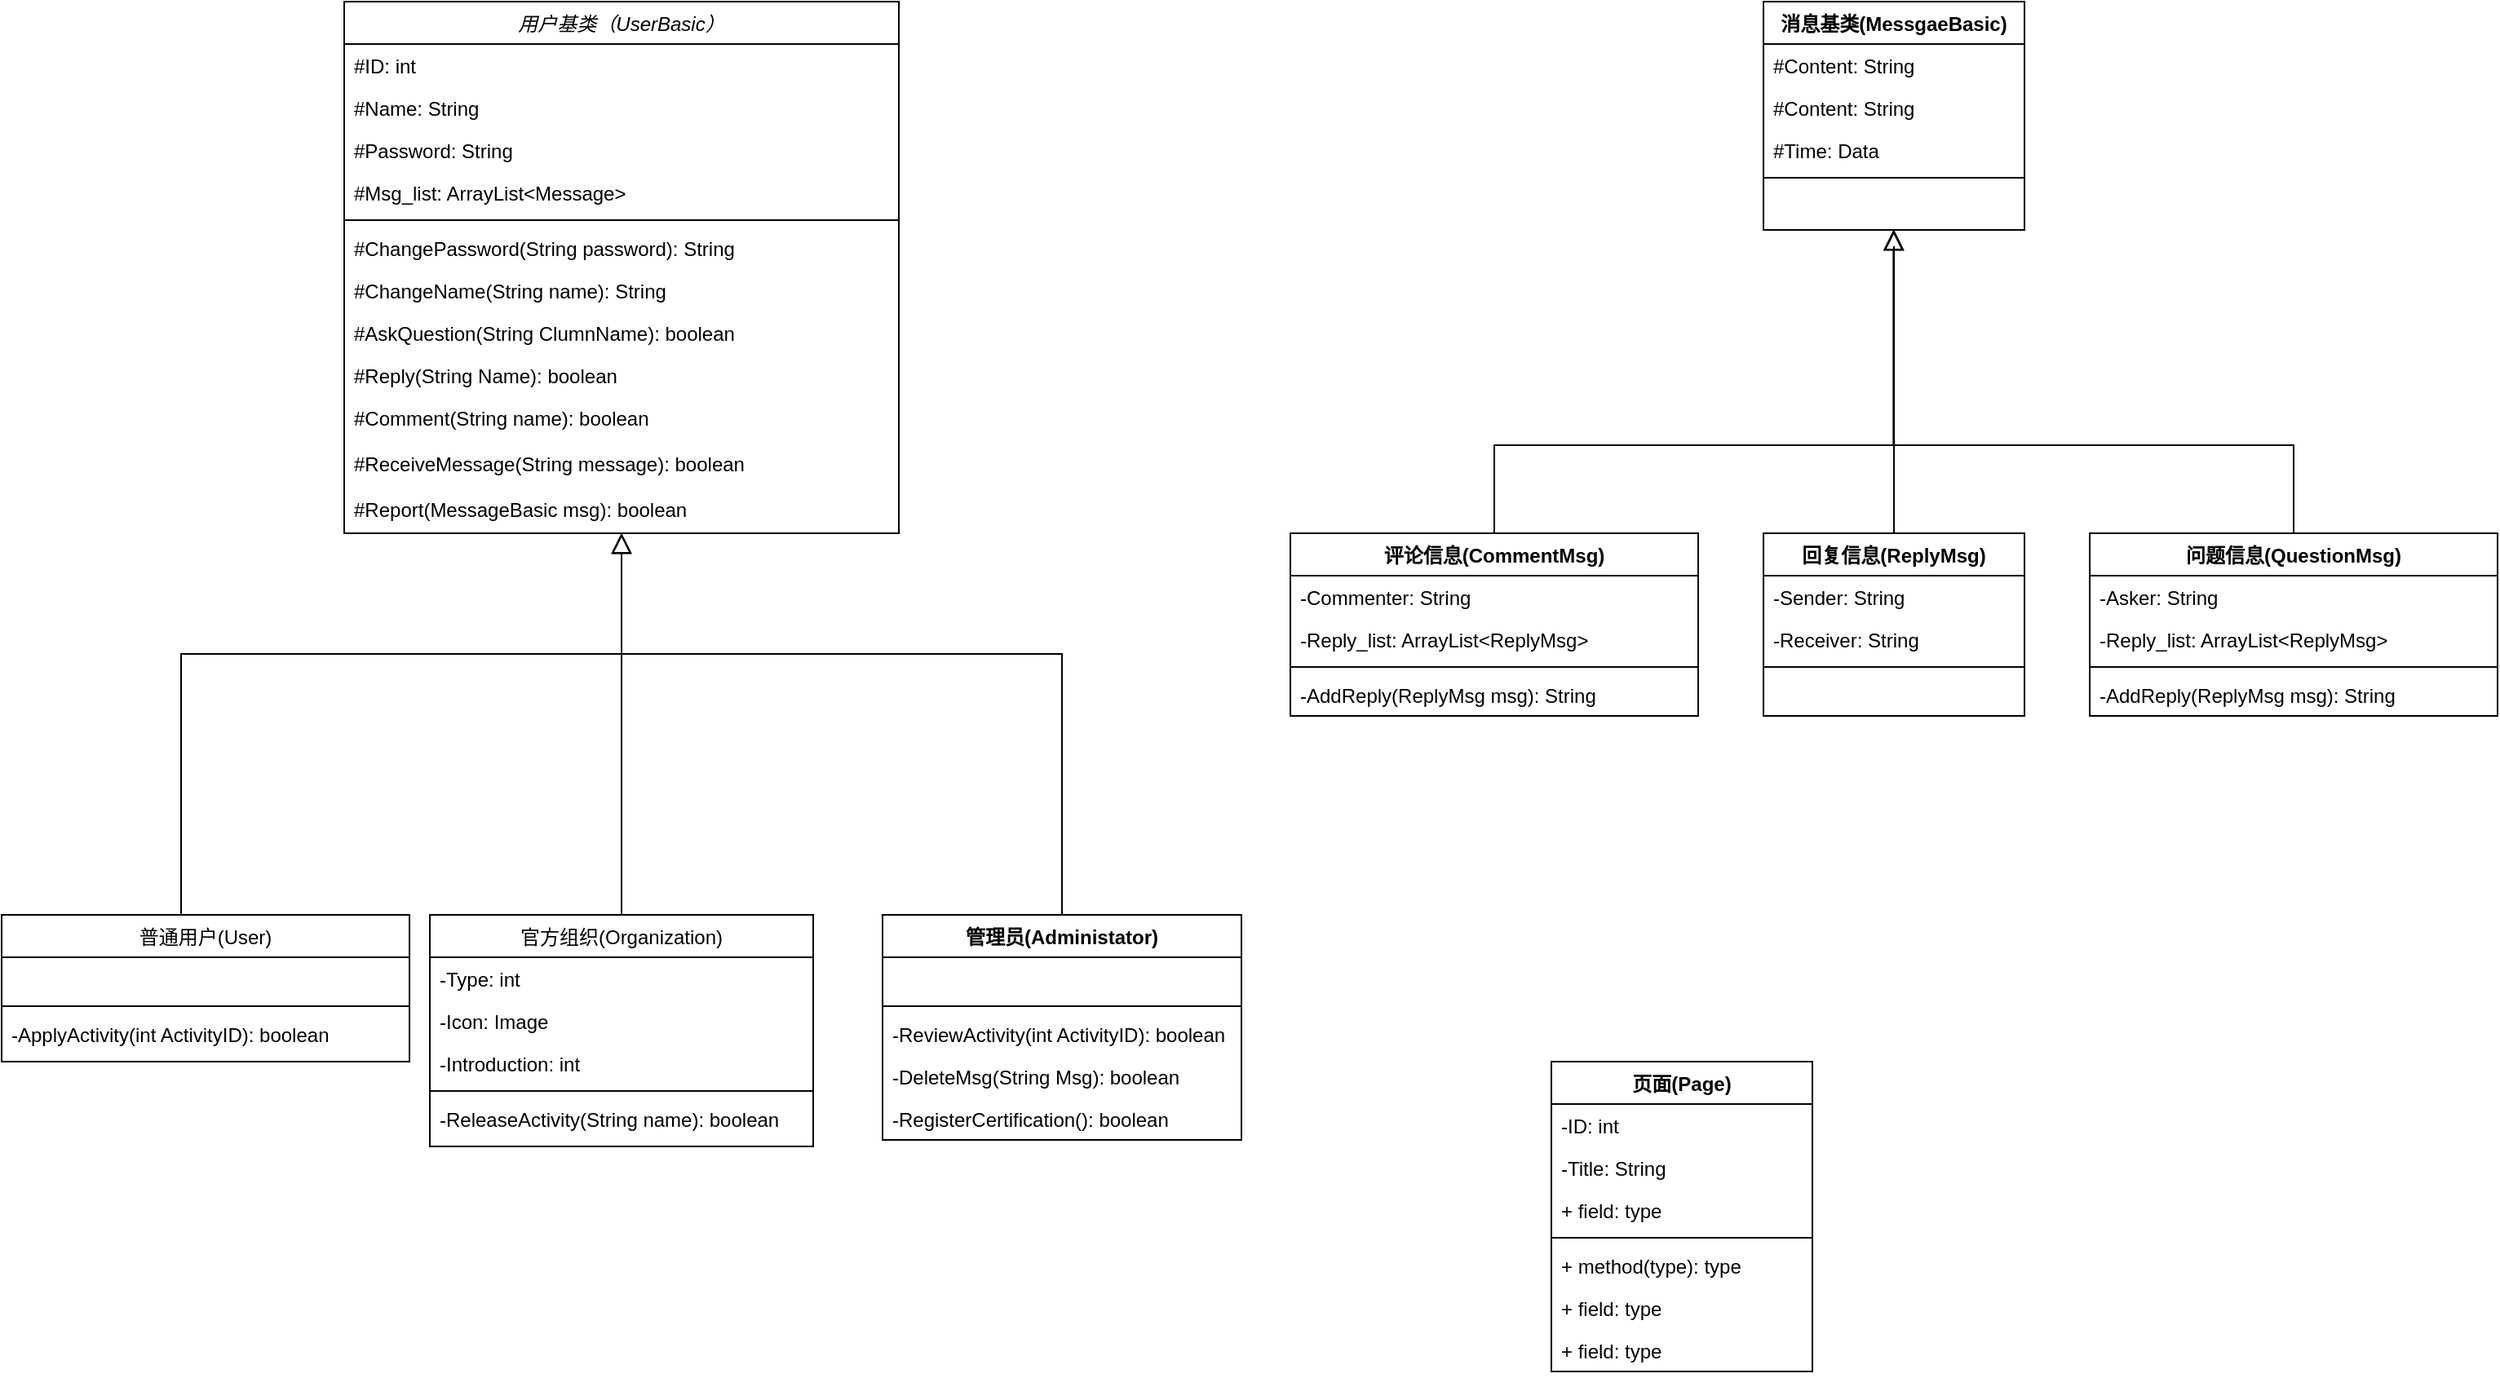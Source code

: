 <mxfile version="14.1.8" type="github">
  <diagram id="C5RBs43oDa-KdzZeNtuy" name="Page-1">
    <mxGraphModel dx="830" dy="1762" grid="1" gridSize="10" guides="1" tooltips="1" connect="1" arrows="1" fold="1" page="1" pageScale="1" pageWidth="827" pageHeight="1169" math="0" shadow="0">
      <root>
        <mxCell id="WIyWlLk6GJQsqaUBKTNV-0" />
        <mxCell id="WIyWlLk6GJQsqaUBKTNV-1" parent="WIyWlLk6GJQsqaUBKTNV-0" />
        <mxCell id="zkfFHV4jXpPFQw0GAbJ--0" value="用户基类（UserBasic）" style="swimlane;fontStyle=2;align=center;verticalAlign=top;childLayout=stackLayout;horizontal=1;startSize=26;horizontalStack=0;resizeParent=1;resizeLast=0;collapsible=1;marginBottom=0;rounded=0;shadow=0;strokeWidth=1;" parent="WIyWlLk6GJQsqaUBKTNV-1" vertex="1">
          <mxGeometry x="210" y="-250" width="340" height="326" as="geometry">
            <mxRectangle x="220" y="120" width="160" height="26" as="alternateBounds" />
          </mxGeometry>
        </mxCell>
        <mxCell id="zkfFHV4jXpPFQw0GAbJ--1" value="#ID: int" style="text;align=left;verticalAlign=top;spacingLeft=4;spacingRight=4;overflow=hidden;rotatable=0;points=[[0,0.5],[1,0.5]];portConstraint=eastwest;" parent="zkfFHV4jXpPFQw0GAbJ--0" vertex="1">
          <mxGeometry y="26" width="340" height="26" as="geometry" />
        </mxCell>
        <mxCell id="zkfFHV4jXpPFQw0GAbJ--2" value="#Name: String" style="text;align=left;verticalAlign=top;spacingLeft=4;spacingRight=4;overflow=hidden;rotatable=0;points=[[0,0.5],[1,0.5]];portConstraint=eastwest;rounded=0;shadow=0;html=0;" parent="zkfFHV4jXpPFQw0GAbJ--0" vertex="1">
          <mxGeometry y="52" width="340" height="26" as="geometry" />
        </mxCell>
        <mxCell id="zkfFHV4jXpPFQw0GAbJ--3" value="#Password: String&#xa;" style="text;align=left;verticalAlign=top;spacingLeft=4;spacingRight=4;overflow=hidden;rotatable=0;points=[[0,0.5],[1,0.5]];portConstraint=eastwest;rounded=0;shadow=0;html=0;" parent="zkfFHV4jXpPFQw0GAbJ--0" vertex="1">
          <mxGeometry y="78" width="340" height="26" as="geometry" />
        </mxCell>
        <mxCell id="-5IgXfbIaISnNNIaE_9y-21" value="#Msg_list: ArrayList&lt;Message&gt;" style="text;strokeColor=none;fillColor=none;align=left;verticalAlign=top;spacingLeft=4;spacingRight=4;overflow=hidden;rotatable=0;points=[[0,0.5],[1,0.5]];portConstraint=eastwest;" vertex="1" parent="zkfFHV4jXpPFQw0GAbJ--0">
          <mxGeometry y="104" width="340" height="26" as="geometry" />
        </mxCell>
        <mxCell id="zkfFHV4jXpPFQw0GAbJ--4" value="" style="line;html=1;strokeWidth=1;align=left;verticalAlign=middle;spacingTop=-1;spacingLeft=3;spacingRight=3;rotatable=0;labelPosition=right;points=[];portConstraint=eastwest;" parent="zkfFHV4jXpPFQw0GAbJ--0" vertex="1">
          <mxGeometry y="130" width="340" height="8" as="geometry" />
        </mxCell>
        <mxCell id="zkfFHV4jXpPFQw0GAbJ--5" value="#ChangePassword(String password): String" style="text;align=left;verticalAlign=top;spacingLeft=4;spacingRight=4;overflow=hidden;rotatable=0;points=[[0,0.5],[1,0.5]];portConstraint=eastwest;" parent="zkfFHV4jXpPFQw0GAbJ--0" vertex="1">
          <mxGeometry y="138" width="340" height="26" as="geometry" />
        </mxCell>
        <mxCell id="-5IgXfbIaISnNNIaE_9y-0" value="#ChangeName(String name): String&#xa;" style="text;align=left;verticalAlign=top;spacingLeft=4;spacingRight=4;overflow=hidden;rotatable=0;points=[[0,0.5],[1,0.5]];portConstraint=eastwest;rounded=0;shadow=0;html=0;" vertex="1" parent="zkfFHV4jXpPFQw0GAbJ--0">
          <mxGeometry y="164" width="340" height="26" as="geometry" />
        </mxCell>
        <mxCell id="-5IgXfbIaISnNNIaE_9y-30" value="#AskQuestion(String ClumnName): boolean&#xa;" style="text;align=left;verticalAlign=top;spacingLeft=4;spacingRight=4;overflow=hidden;rotatable=0;points=[[0,0.5],[1,0.5]];portConstraint=eastwest;rounded=0;shadow=0;html=0;" vertex="1" parent="zkfFHV4jXpPFQw0GAbJ--0">
          <mxGeometry y="190" width="340" height="26" as="geometry" />
        </mxCell>
        <mxCell id="-5IgXfbIaISnNNIaE_9y-31" value="#Reply(String Name): boolean" style="text;align=left;verticalAlign=top;spacingLeft=4;spacingRight=4;overflow=hidden;rotatable=0;points=[[0,0.5],[1,0.5]];portConstraint=eastwest;rounded=0;shadow=0;html=0;" vertex="1" parent="zkfFHV4jXpPFQw0GAbJ--0">
          <mxGeometry y="216" width="340" height="26" as="geometry" />
        </mxCell>
        <mxCell id="-5IgXfbIaISnNNIaE_9y-32" value="#Comment(String name): boolean&#xa;" style="text;align=left;verticalAlign=top;spacingLeft=4;spacingRight=4;overflow=hidden;rotatable=0;points=[[0,0.5],[1,0.5]];portConstraint=eastwest;rounded=0;shadow=0;html=0;" vertex="1" parent="zkfFHV4jXpPFQw0GAbJ--0">
          <mxGeometry y="242" width="340" height="28" as="geometry" />
        </mxCell>
        <mxCell id="-5IgXfbIaISnNNIaE_9y-33" value="#ReceiveMessage(String message): boolean&#xa;" style="text;align=left;verticalAlign=top;spacingLeft=4;spacingRight=4;overflow=hidden;rotatable=0;points=[[0,0.5],[1,0.5]];portConstraint=eastwest;rounded=0;shadow=0;html=0;" vertex="1" parent="zkfFHV4jXpPFQw0GAbJ--0">
          <mxGeometry y="270" width="340" height="28" as="geometry" />
        </mxCell>
        <mxCell id="-5IgXfbIaISnNNIaE_9y-34" value="#Report(MessageBasic msg): boolean&#xa;" style="text;align=left;verticalAlign=top;spacingLeft=4;spacingRight=4;overflow=hidden;rotatable=0;points=[[0,0.5],[1,0.5]];portConstraint=eastwest;rounded=0;shadow=0;html=0;" vertex="1" parent="zkfFHV4jXpPFQw0GAbJ--0">
          <mxGeometry y="298" width="340" height="28" as="geometry" />
        </mxCell>
        <mxCell id="zkfFHV4jXpPFQw0GAbJ--6" value="普通用户(User)" style="swimlane;fontStyle=0;align=center;verticalAlign=top;childLayout=stackLayout;horizontal=1;startSize=26;horizontalStack=0;resizeParent=1;resizeLast=0;collapsible=1;marginBottom=0;rounded=0;shadow=0;strokeWidth=1;" parent="WIyWlLk6GJQsqaUBKTNV-1" vertex="1">
          <mxGeometry y="310" width="250" height="90" as="geometry">
            <mxRectangle x="130" y="380" width="160" height="26" as="alternateBounds" />
          </mxGeometry>
        </mxCell>
        <mxCell id="zkfFHV4jXpPFQw0GAbJ--8" value=" " style="text;align=left;verticalAlign=top;spacingLeft=4;spacingRight=4;overflow=hidden;rotatable=0;points=[[0,0.5],[1,0.5]];portConstraint=eastwest;rounded=0;shadow=0;html=0;" parent="zkfFHV4jXpPFQw0GAbJ--6" vertex="1">
          <mxGeometry y="26" width="250" height="26" as="geometry" />
        </mxCell>
        <mxCell id="zkfFHV4jXpPFQw0GAbJ--9" value="" style="line;html=1;strokeWidth=1;align=left;verticalAlign=middle;spacingTop=-1;spacingLeft=3;spacingRight=3;rotatable=0;labelPosition=right;points=[];portConstraint=eastwest;" parent="zkfFHV4jXpPFQw0GAbJ--6" vertex="1">
          <mxGeometry y="52" width="250" height="8" as="geometry" />
        </mxCell>
        <mxCell id="zkfFHV4jXpPFQw0GAbJ--10" value="-ApplyActivity(int ActivityID): boolean" style="text;align=left;verticalAlign=top;spacingLeft=4;spacingRight=4;overflow=hidden;rotatable=0;points=[[0,0.5],[1,0.5]];portConstraint=eastwest;fontStyle=0" parent="zkfFHV4jXpPFQw0GAbJ--6" vertex="1">
          <mxGeometry y="60" width="250" height="26" as="geometry" />
        </mxCell>
        <mxCell id="zkfFHV4jXpPFQw0GAbJ--12" value="" style="endArrow=block;endSize=10;endFill=0;shadow=0;strokeWidth=1;rounded=0;edgeStyle=elbowEdgeStyle;elbow=vertical;" parent="WIyWlLk6GJQsqaUBKTNV-1" source="zkfFHV4jXpPFQw0GAbJ--6" target="zkfFHV4jXpPFQw0GAbJ--0" edge="1">
          <mxGeometry width="160" relative="1" as="geometry">
            <mxPoint x="200" y="203" as="sourcePoint" />
            <mxPoint x="200" y="203" as="targetPoint" />
            <Array as="points">
              <mxPoint x="110" y="150" />
            </Array>
          </mxGeometry>
        </mxCell>
        <mxCell id="zkfFHV4jXpPFQw0GAbJ--13" value="官方组织(Organization)" style="swimlane;fontStyle=0;align=center;verticalAlign=top;childLayout=stackLayout;horizontal=1;startSize=26;horizontalStack=0;resizeParent=1;resizeLast=0;collapsible=1;marginBottom=0;rounded=0;shadow=0;strokeWidth=1;" parent="WIyWlLk6GJQsqaUBKTNV-1" vertex="1">
          <mxGeometry x="262.5" y="310" width="235" height="142" as="geometry">
            <mxRectangle x="340" y="380" width="170" height="26" as="alternateBounds" />
          </mxGeometry>
        </mxCell>
        <mxCell id="zkfFHV4jXpPFQw0GAbJ--14" value="-Type: int" style="text;align=left;verticalAlign=top;spacingLeft=4;spacingRight=4;overflow=hidden;rotatable=0;points=[[0,0.5],[1,0.5]];portConstraint=eastwest;" parent="zkfFHV4jXpPFQw0GAbJ--13" vertex="1">
          <mxGeometry y="26" width="235" height="26" as="geometry" />
        </mxCell>
        <mxCell id="-5IgXfbIaISnNNIaE_9y-39" value="-Icon: Image" style="text;align=left;verticalAlign=top;spacingLeft=4;spacingRight=4;overflow=hidden;rotatable=0;points=[[0,0.5],[1,0.5]];portConstraint=eastwest;" vertex="1" parent="zkfFHV4jXpPFQw0GAbJ--13">
          <mxGeometry y="52" width="235" height="26" as="geometry" />
        </mxCell>
        <mxCell id="-5IgXfbIaISnNNIaE_9y-38" value="-Introduction: int" style="text;align=left;verticalAlign=top;spacingLeft=4;spacingRight=4;overflow=hidden;rotatable=0;points=[[0,0.5],[1,0.5]];portConstraint=eastwest;" vertex="1" parent="zkfFHV4jXpPFQw0GAbJ--13">
          <mxGeometry y="78" width="235" height="26" as="geometry" />
        </mxCell>
        <mxCell id="zkfFHV4jXpPFQw0GAbJ--15" value="" style="line;html=1;strokeWidth=1;align=left;verticalAlign=middle;spacingTop=-1;spacingLeft=3;spacingRight=3;rotatable=0;labelPosition=right;points=[];portConstraint=eastwest;" parent="zkfFHV4jXpPFQw0GAbJ--13" vertex="1">
          <mxGeometry y="104" width="235" height="8" as="geometry" />
        </mxCell>
        <mxCell id="-5IgXfbIaISnNNIaE_9y-35" value="-ReleaseActivity(String name): boolean" style="text;align=left;verticalAlign=top;spacingLeft=4;spacingRight=4;overflow=hidden;rotatable=0;points=[[0,0.5],[1,0.5]];portConstraint=eastwest;" vertex="1" parent="zkfFHV4jXpPFQw0GAbJ--13">
          <mxGeometry y="112" width="235" height="30" as="geometry" />
        </mxCell>
        <mxCell id="zkfFHV4jXpPFQw0GAbJ--16" value="" style="endArrow=block;endSize=10;endFill=0;shadow=0;strokeWidth=1;rounded=0;edgeStyle=elbowEdgeStyle;elbow=vertical;" parent="WIyWlLk6GJQsqaUBKTNV-1" source="zkfFHV4jXpPFQw0GAbJ--13" target="-5IgXfbIaISnNNIaE_9y-34" edge="1">
          <mxGeometry width="160" relative="1" as="geometry">
            <mxPoint x="210" y="373" as="sourcePoint" />
            <mxPoint x="380" y="290" as="targetPoint" />
          </mxGeometry>
        </mxCell>
        <mxCell id="-5IgXfbIaISnNNIaE_9y-24" value="" style="endArrow=block;endSize=10;endFill=0;shadow=0;strokeWidth=1;rounded=0;edgeStyle=elbowEdgeStyle;elbow=vertical;entryX=0.5;entryY=1;entryDx=0;entryDy=0;exitX=0.5;exitY=0;exitDx=0;exitDy=0;" edge="1" parent="WIyWlLk6GJQsqaUBKTNV-1" source="-5IgXfbIaISnNNIaE_9y-25" target="zkfFHV4jXpPFQw0GAbJ--0">
          <mxGeometry width="160" relative="1" as="geometry">
            <mxPoint x="570" y="360" as="sourcePoint" />
            <mxPoint x="414" y="306" as="targetPoint" />
            <Array as="points">
              <mxPoint x="520" y="150" />
              <mxPoint x="530" y="290" />
              <mxPoint x="500" y="333" />
            </Array>
          </mxGeometry>
        </mxCell>
        <mxCell id="-5IgXfbIaISnNNIaE_9y-25" value="管理员(Administator)" style="swimlane;fontStyle=1;align=center;verticalAlign=top;childLayout=stackLayout;horizontal=1;startSize=26;horizontalStack=0;resizeParent=1;resizeParentMax=0;resizeLast=0;collapsible=1;marginBottom=0;" vertex="1" parent="WIyWlLk6GJQsqaUBKTNV-1">
          <mxGeometry x="540" y="310" width="220" height="138" as="geometry" />
        </mxCell>
        <mxCell id="-5IgXfbIaISnNNIaE_9y-26" value=" " style="text;strokeColor=none;fillColor=none;align=left;verticalAlign=top;spacingLeft=4;spacingRight=4;overflow=hidden;rotatable=0;points=[[0,0.5],[1,0.5]];portConstraint=eastwest;" vertex="1" parent="-5IgXfbIaISnNNIaE_9y-25">
          <mxGeometry y="26" width="220" height="26" as="geometry" />
        </mxCell>
        <mxCell id="-5IgXfbIaISnNNIaE_9y-27" value="" style="line;strokeWidth=1;fillColor=none;align=left;verticalAlign=middle;spacingTop=-1;spacingLeft=3;spacingRight=3;rotatable=0;labelPosition=right;points=[];portConstraint=eastwest;" vertex="1" parent="-5IgXfbIaISnNNIaE_9y-25">
          <mxGeometry y="52" width="220" height="8" as="geometry" />
        </mxCell>
        <mxCell id="-5IgXfbIaISnNNIaE_9y-28" value="-ReviewActivity(int ActivityID): boolean" style="text;strokeColor=none;fillColor=none;align=left;verticalAlign=top;spacingLeft=4;spacingRight=4;overflow=hidden;rotatable=0;points=[[0,0.5],[1,0.5]];portConstraint=eastwest;" vertex="1" parent="-5IgXfbIaISnNNIaE_9y-25">
          <mxGeometry y="60" width="220" height="26" as="geometry" />
        </mxCell>
        <mxCell id="-5IgXfbIaISnNNIaE_9y-40" value="-DeleteMsg(String Msg): boolean" style="text;strokeColor=none;fillColor=none;align=left;verticalAlign=top;spacingLeft=4;spacingRight=4;overflow=hidden;rotatable=0;points=[[0,0.5],[1,0.5]];portConstraint=eastwest;" vertex="1" parent="-5IgXfbIaISnNNIaE_9y-25">
          <mxGeometry y="86" width="220" height="26" as="geometry" />
        </mxCell>
        <mxCell id="-5IgXfbIaISnNNIaE_9y-41" value="-RegisterCertification(): boolean" style="text;strokeColor=none;fillColor=none;align=left;verticalAlign=top;spacingLeft=4;spacingRight=4;overflow=hidden;rotatable=0;points=[[0,0.5],[1,0.5]];portConstraint=eastwest;" vertex="1" parent="-5IgXfbIaISnNNIaE_9y-25">
          <mxGeometry y="112" width="220" height="26" as="geometry" />
        </mxCell>
        <mxCell id="-5IgXfbIaISnNNIaE_9y-42" value="消息基类(MessgaeBasic)" style="swimlane;fontStyle=1;align=center;verticalAlign=top;childLayout=stackLayout;horizontal=1;startSize=26;horizontalStack=0;resizeParent=1;resizeParentMax=0;resizeLast=0;collapsible=1;marginBottom=0;" vertex="1" parent="WIyWlLk6GJQsqaUBKTNV-1">
          <mxGeometry x="1080" y="-250" width="160" height="140" as="geometry" />
        </mxCell>
        <mxCell id="-5IgXfbIaISnNNIaE_9y-43" value="#Content: String" style="text;strokeColor=none;fillColor=none;align=left;verticalAlign=top;spacingLeft=4;spacingRight=4;overflow=hidden;rotatable=0;points=[[0,0.5],[1,0.5]];portConstraint=eastwest;" vertex="1" parent="-5IgXfbIaISnNNIaE_9y-42">
          <mxGeometry y="26" width="160" height="26" as="geometry" />
        </mxCell>
        <mxCell id="-5IgXfbIaISnNNIaE_9y-47" value="#Content: String" style="text;strokeColor=none;fillColor=none;align=left;verticalAlign=top;spacingLeft=4;spacingRight=4;overflow=hidden;rotatable=0;points=[[0,0.5],[1,0.5]];portConstraint=eastwest;" vertex="1" parent="-5IgXfbIaISnNNIaE_9y-42">
          <mxGeometry y="52" width="160" height="26" as="geometry" />
        </mxCell>
        <mxCell id="-5IgXfbIaISnNNIaE_9y-48" value="#Time: Data" style="text;strokeColor=none;fillColor=none;align=left;verticalAlign=top;spacingLeft=4;spacingRight=4;overflow=hidden;rotatable=0;points=[[0,0.5],[1,0.5]];portConstraint=eastwest;" vertex="1" parent="-5IgXfbIaISnNNIaE_9y-42">
          <mxGeometry y="78" width="160" height="26" as="geometry" />
        </mxCell>
        <mxCell id="-5IgXfbIaISnNNIaE_9y-44" value="" style="line;strokeWidth=1;fillColor=none;align=left;verticalAlign=middle;spacingTop=-1;spacingLeft=3;spacingRight=3;rotatable=0;labelPosition=right;points=[];portConstraint=eastwest;" vertex="1" parent="-5IgXfbIaISnNNIaE_9y-42">
          <mxGeometry y="104" width="160" height="8" as="geometry" />
        </mxCell>
        <mxCell id="-5IgXfbIaISnNNIaE_9y-45" value=" " style="text;strokeColor=none;fillColor=none;align=left;verticalAlign=top;spacingLeft=4;spacingRight=4;overflow=hidden;rotatable=0;points=[[0,0.5],[1,0.5]];portConstraint=eastwest;" vertex="1" parent="-5IgXfbIaISnNNIaE_9y-42">
          <mxGeometry y="112" width="160" height="28" as="geometry" />
        </mxCell>
        <mxCell id="-5IgXfbIaISnNNIaE_9y-49" value="" style="endArrow=block;endSize=10;endFill=0;shadow=0;strokeWidth=1;rounded=0;edgeStyle=elbowEdgeStyle;elbow=vertical;exitX=0.5;exitY=0;exitDx=0;exitDy=0;" edge="1" parent="WIyWlLk6GJQsqaUBKTNV-1" source="-5IgXfbIaISnNNIaE_9y-62">
          <mxGeometry width="160" relative="1" as="geometry">
            <mxPoint x="1360" y="30" as="sourcePoint" />
            <mxPoint x="1160" y="-110" as="targetPoint" />
            <Array as="points">
              <mxPoint x="1380" y="22" />
              <mxPoint x="1350" y="65" />
            </Array>
          </mxGeometry>
        </mxCell>
        <mxCell id="-5IgXfbIaISnNNIaE_9y-50" value="" style="endArrow=block;endSize=10;endFill=0;shadow=0;strokeWidth=1;rounded=0;edgeStyle=elbowEdgeStyle;elbow=vertical;exitX=0.5;exitY=0;exitDx=0;exitDy=0;" edge="1" parent="WIyWlLk6GJQsqaUBKTNV-1" source="-5IgXfbIaISnNNIaE_9y-57" target="-5IgXfbIaISnNNIaE_9y-45">
          <mxGeometry width="160" relative="1" as="geometry">
            <mxPoint x="1160" y="70" as="sourcePoint" />
            <mxPoint x="1159" y="-109" as="targetPoint" />
            <Array as="points">
              <mxPoint x="1160" y="-100" />
              <mxPoint x="1240" y="134" />
              <mxPoint x="1210" y="177" />
            </Array>
          </mxGeometry>
        </mxCell>
        <mxCell id="-5IgXfbIaISnNNIaE_9y-51" value="" style="endArrow=block;endSize=10;endFill=0;shadow=0;strokeWidth=1;rounded=0;edgeStyle=elbowEdgeStyle;elbow=vertical;entryX=0.498;entryY=1;entryDx=0;entryDy=0;entryPerimeter=0;exitX=0.5;exitY=0;exitDx=0;exitDy=0;" edge="1" parent="WIyWlLk6GJQsqaUBKTNV-1" source="-5IgXfbIaISnNNIaE_9y-52" target="-5IgXfbIaISnNNIaE_9y-45">
          <mxGeometry width="160" relative="1" as="geometry">
            <mxPoint x="960" y="70" as="sourcePoint" />
            <mxPoint x="1160" y="-110" as="targetPoint" />
            <Array as="points">
              <mxPoint x="1190" y="22" />
              <mxPoint x="1250" y="144" />
              <mxPoint x="1220" y="187" />
            </Array>
          </mxGeometry>
        </mxCell>
        <mxCell id="-5IgXfbIaISnNNIaE_9y-52" value="评论信息(CommentMsg)" style="swimlane;fontStyle=1;align=center;verticalAlign=top;childLayout=stackLayout;horizontal=1;startSize=26;horizontalStack=0;resizeParent=1;resizeParentMax=0;resizeLast=0;collapsible=1;marginBottom=0;" vertex="1" parent="WIyWlLk6GJQsqaUBKTNV-1">
          <mxGeometry x="790" y="76" width="250" height="112" as="geometry" />
        </mxCell>
        <mxCell id="-5IgXfbIaISnNNIaE_9y-53" value="-Commenter: String" style="text;strokeColor=none;fillColor=none;align=left;verticalAlign=top;spacingLeft=4;spacingRight=4;overflow=hidden;rotatable=0;points=[[0,0.5],[1,0.5]];portConstraint=eastwest;" vertex="1" parent="-5IgXfbIaISnNNIaE_9y-52">
          <mxGeometry y="26" width="250" height="26" as="geometry" />
        </mxCell>
        <mxCell id="-5IgXfbIaISnNNIaE_9y-56" value="-Reply_list: ArrayList&lt;ReplyMsg&gt;" style="text;strokeColor=none;fillColor=none;align=left;verticalAlign=top;spacingLeft=4;spacingRight=4;overflow=hidden;rotatable=0;points=[[0,0.5],[1,0.5]];portConstraint=eastwest;" vertex="1" parent="-5IgXfbIaISnNNIaE_9y-52">
          <mxGeometry y="52" width="250" height="26" as="geometry" />
        </mxCell>
        <mxCell id="-5IgXfbIaISnNNIaE_9y-54" value="" style="line;strokeWidth=1;fillColor=none;align=left;verticalAlign=middle;spacingTop=-1;spacingLeft=3;spacingRight=3;rotatable=0;labelPosition=right;points=[];portConstraint=eastwest;" vertex="1" parent="-5IgXfbIaISnNNIaE_9y-52">
          <mxGeometry y="78" width="250" height="8" as="geometry" />
        </mxCell>
        <mxCell id="-5IgXfbIaISnNNIaE_9y-55" value="-AddReply(ReplyMsg msg): String" style="text;strokeColor=none;fillColor=none;align=left;verticalAlign=top;spacingLeft=4;spacingRight=4;overflow=hidden;rotatable=0;points=[[0,0.5],[1,0.5]];portConstraint=eastwest;" vertex="1" parent="-5IgXfbIaISnNNIaE_9y-52">
          <mxGeometry y="86" width="250" height="26" as="geometry" />
        </mxCell>
        <mxCell id="-5IgXfbIaISnNNIaE_9y-57" value="回复信息(ReplyMsg)" style="swimlane;fontStyle=1;align=center;verticalAlign=top;childLayout=stackLayout;horizontal=1;startSize=26;horizontalStack=0;resizeParent=1;resizeParentMax=0;resizeLast=0;collapsible=1;marginBottom=0;" vertex="1" parent="WIyWlLk6GJQsqaUBKTNV-1">
          <mxGeometry x="1080" y="76" width="160" height="112" as="geometry" />
        </mxCell>
        <mxCell id="-5IgXfbIaISnNNIaE_9y-58" value="-Sender: String&#xa;" style="text;strokeColor=none;fillColor=none;align=left;verticalAlign=top;spacingLeft=4;spacingRight=4;overflow=hidden;rotatable=0;points=[[0,0.5],[1,0.5]];portConstraint=eastwest;" vertex="1" parent="-5IgXfbIaISnNNIaE_9y-57">
          <mxGeometry y="26" width="160" height="26" as="geometry" />
        </mxCell>
        <mxCell id="-5IgXfbIaISnNNIaE_9y-61" value="-Receiver: String&#xa;" style="text;strokeColor=none;fillColor=none;align=left;verticalAlign=top;spacingLeft=4;spacingRight=4;overflow=hidden;rotatable=0;points=[[0,0.5],[1,0.5]];portConstraint=eastwest;" vertex="1" parent="-5IgXfbIaISnNNIaE_9y-57">
          <mxGeometry y="52" width="160" height="26" as="geometry" />
        </mxCell>
        <mxCell id="-5IgXfbIaISnNNIaE_9y-59" value="" style="line;strokeWidth=1;fillColor=none;align=left;verticalAlign=middle;spacingTop=-1;spacingLeft=3;spacingRight=3;rotatable=0;labelPosition=right;points=[];portConstraint=eastwest;" vertex="1" parent="-5IgXfbIaISnNNIaE_9y-57">
          <mxGeometry y="78" width="160" height="8" as="geometry" />
        </mxCell>
        <mxCell id="-5IgXfbIaISnNNIaE_9y-60" value=" " style="text;strokeColor=none;fillColor=none;align=left;verticalAlign=top;spacingLeft=4;spacingRight=4;overflow=hidden;rotatable=0;points=[[0,0.5],[1,0.5]];portConstraint=eastwest;" vertex="1" parent="-5IgXfbIaISnNNIaE_9y-57">
          <mxGeometry y="86" width="160" height="26" as="geometry" />
        </mxCell>
        <mxCell id="-5IgXfbIaISnNNIaE_9y-62" value="问题信息(QuestionMsg)" style="swimlane;fontStyle=1;align=center;verticalAlign=top;childLayout=stackLayout;horizontal=1;startSize=26;horizontalStack=0;resizeParent=1;resizeParentMax=0;resizeLast=0;collapsible=1;marginBottom=0;" vertex="1" parent="WIyWlLk6GJQsqaUBKTNV-1">
          <mxGeometry x="1280" y="76" width="250" height="112" as="geometry" />
        </mxCell>
        <mxCell id="-5IgXfbIaISnNNIaE_9y-63" value="-Asker: String" style="text;strokeColor=none;fillColor=none;align=left;verticalAlign=top;spacingLeft=4;spacingRight=4;overflow=hidden;rotatable=0;points=[[0,0.5],[1,0.5]];portConstraint=eastwest;" vertex="1" parent="-5IgXfbIaISnNNIaE_9y-62">
          <mxGeometry y="26" width="250" height="26" as="geometry" />
        </mxCell>
        <mxCell id="-5IgXfbIaISnNNIaE_9y-67" value="-Reply_list: ArrayList&lt;ReplyMsg&gt;" style="text;strokeColor=none;fillColor=none;align=left;verticalAlign=top;spacingLeft=4;spacingRight=4;overflow=hidden;rotatable=0;points=[[0,0.5],[1,0.5]];portConstraint=eastwest;" vertex="1" parent="-5IgXfbIaISnNNIaE_9y-62">
          <mxGeometry y="52" width="250" height="26" as="geometry" />
        </mxCell>
        <mxCell id="-5IgXfbIaISnNNIaE_9y-64" value="" style="line;strokeWidth=1;fillColor=none;align=left;verticalAlign=middle;spacingTop=-1;spacingLeft=3;spacingRight=3;rotatable=0;labelPosition=right;points=[];portConstraint=eastwest;" vertex="1" parent="-5IgXfbIaISnNNIaE_9y-62">
          <mxGeometry y="78" width="250" height="8" as="geometry" />
        </mxCell>
        <mxCell id="-5IgXfbIaISnNNIaE_9y-68" value="-AddReply(ReplyMsg msg): String" style="text;strokeColor=none;fillColor=none;align=left;verticalAlign=top;spacingLeft=4;spacingRight=4;overflow=hidden;rotatable=0;points=[[0,0.5],[1,0.5]];portConstraint=eastwest;" vertex="1" parent="-5IgXfbIaISnNNIaE_9y-62">
          <mxGeometry y="86" width="250" height="26" as="geometry" />
        </mxCell>
        <mxCell id="-5IgXfbIaISnNNIaE_9y-69" value="页面(Page)" style="swimlane;fontStyle=1;align=center;verticalAlign=top;childLayout=stackLayout;horizontal=1;startSize=26;horizontalStack=0;resizeParent=1;resizeParentMax=0;resizeLast=0;collapsible=1;marginBottom=0;" vertex="1" parent="WIyWlLk6GJQsqaUBKTNV-1">
          <mxGeometry x="950" y="400" width="160" height="190" as="geometry" />
        </mxCell>
        <mxCell id="-5IgXfbIaISnNNIaE_9y-70" value="-ID: int" style="text;strokeColor=none;fillColor=none;align=left;verticalAlign=top;spacingLeft=4;spacingRight=4;overflow=hidden;rotatable=0;points=[[0,0.5],[1,0.5]];portConstraint=eastwest;" vertex="1" parent="-5IgXfbIaISnNNIaE_9y-69">
          <mxGeometry y="26" width="160" height="26" as="geometry" />
        </mxCell>
        <mxCell id="-5IgXfbIaISnNNIaE_9y-74" value="-Title: String" style="text;strokeColor=none;fillColor=none;align=left;verticalAlign=top;spacingLeft=4;spacingRight=4;overflow=hidden;rotatable=0;points=[[0,0.5],[1,0.5]];portConstraint=eastwest;" vertex="1" parent="-5IgXfbIaISnNNIaE_9y-69">
          <mxGeometry y="52" width="160" height="26" as="geometry" />
        </mxCell>
        <mxCell id="-5IgXfbIaISnNNIaE_9y-73" value="+ field: type" style="text;strokeColor=none;fillColor=none;align=left;verticalAlign=top;spacingLeft=4;spacingRight=4;overflow=hidden;rotatable=0;points=[[0,0.5],[1,0.5]];portConstraint=eastwest;" vertex="1" parent="-5IgXfbIaISnNNIaE_9y-69">
          <mxGeometry y="78" width="160" height="26" as="geometry" />
        </mxCell>
        <mxCell id="-5IgXfbIaISnNNIaE_9y-71" value="" style="line;strokeWidth=1;fillColor=none;align=left;verticalAlign=middle;spacingTop=-1;spacingLeft=3;spacingRight=3;rotatable=0;labelPosition=right;points=[];portConstraint=eastwest;" vertex="1" parent="-5IgXfbIaISnNNIaE_9y-69">
          <mxGeometry y="104" width="160" height="8" as="geometry" />
        </mxCell>
        <mxCell id="-5IgXfbIaISnNNIaE_9y-72" value="+ method(type): type" style="text;strokeColor=none;fillColor=none;align=left;verticalAlign=top;spacingLeft=4;spacingRight=4;overflow=hidden;rotatable=0;points=[[0,0.5],[1,0.5]];portConstraint=eastwest;" vertex="1" parent="-5IgXfbIaISnNNIaE_9y-69">
          <mxGeometry y="112" width="160" height="26" as="geometry" />
        </mxCell>
        <mxCell id="-5IgXfbIaISnNNIaE_9y-75" value="+ field: type" style="text;strokeColor=none;fillColor=none;align=left;verticalAlign=top;spacingLeft=4;spacingRight=4;overflow=hidden;rotatable=0;points=[[0,0.5],[1,0.5]];portConstraint=eastwest;" vertex="1" parent="-5IgXfbIaISnNNIaE_9y-69">
          <mxGeometry y="138" width="160" height="26" as="geometry" />
        </mxCell>
        <mxCell id="-5IgXfbIaISnNNIaE_9y-76" value="+ field: type" style="text;strokeColor=none;fillColor=none;align=left;verticalAlign=top;spacingLeft=4;spacingRight=4;overflow=hidden;rotatable=0;points=[[0,0.5],[1,0.5]];portConstraint=eastwest;" vertex="1" parent="-5IgXfbIaISnNNIaE_9y-69">
          <mxGeometry y="164" width="160" height="26" as="geometry" />
        </mxCell>
      </root>
    </mxGraphModel>
  </diagram>
</mxfile>

